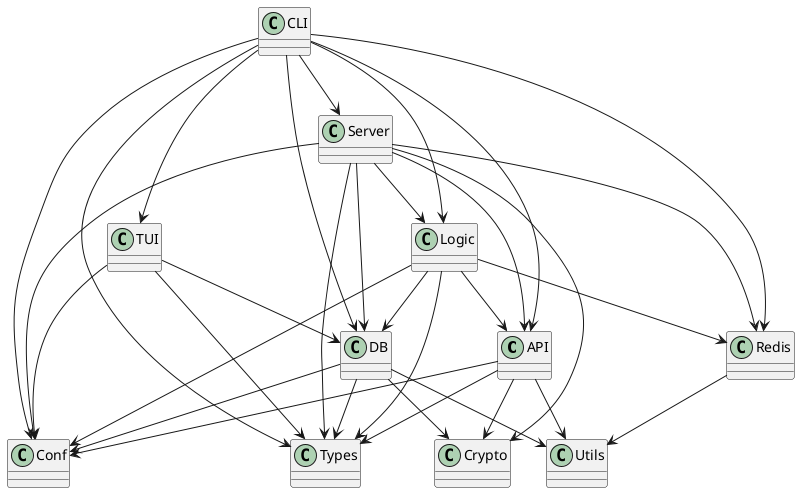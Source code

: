 @startuml Crates dependencies

class API
class CLI
class Conf
class Crypto
class DB
class Logic
class Redis
class Server
class TUI
class Types
class Utils

API --> Conf
API --> Crypto
API --> Types
API --> Utils

CLI --> API
CLI --> Conf
CLI --> DB
CLI --> Logic
CLI --> Server
CLI --> TUI
CLI --> Redis
CLI --> Types

DB --> Conf
DB --> Crypto
DB --> Types
DB --> Utils

Logic --> API
Logic --> Conf
Logic --> DB
Logic --> Types
Logic --> Redis

Redis --> Utils

Server --> API
Server --> Conf
Server --> Crypto
Server --> DB
Server --> Logic
Server --> Redis
Server --> Types

TUI --> Conf
TUI --> Types
TUI --> DB

@enduml
